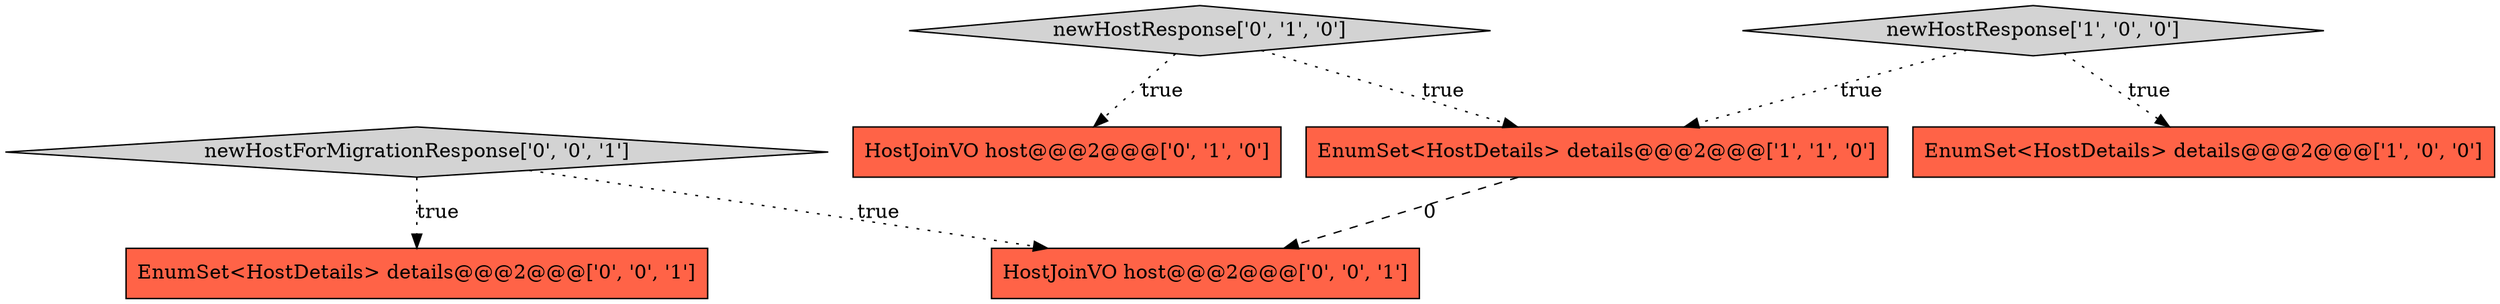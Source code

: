 digraph {
4 [style = filled, label = "newHostResponse['0', '1', '0']", fillcolor = lightgray, shape = diamond image = "AAA0AAABBB2BBB"];
7 [style = filled, label = "newHostForMigrationResponse['0', '0', '1']", fillcolor = lightgray, shape = diamond image = "AAA0AAABBB3BBB"];
2 [style = filled, label = "EnumSet<HostDetails> details@@@2@@@['1', '1', '0']", fillcolor = tomato, shape = box image = "AAA0AAABBB1BBB"];
3 [style = filled, label = "HostJoinVO host@@@2@@@['0', '1', '0']", fillcolor = tomato, shape = box image = "AAA0AAABBB2BBB"];
6 [style = filled, label = "HostJoinVO host@@@2@@@['0', '0', '1']", fillcolor = tomato, shape = box image = "AAA0AAABBB3BBB"];
5 [style = filled, label = "EnumSet<HostDetails> details@@@2@@@['0', '0', '1']", fillcolor = tomato, shape = box image = "AAA0AAABBB3BBB"];
0 [style = filled, label = "EnumSet<HostDetails> details@@@2@@@['1', '0', '0']", fillcolor = tomato, shape = box image = "AAA0AAABBB1BBB"];
1 [style = filled, label = "newHostResponse['1', '0', '0']", fillcolor = lightgray, shape = diamond image = "AAA0AAABBB1BBB"];
1->2 [style = dotted, label="true"];
2->6 [style = dashed, label="0"];
4->3 [style = dotted, label="true"];
1->0 [style = dotted, label="true"];
4->2 [style = dotted, label="true"];
7->5 [style = dotted, label="true"];
7->6 [style = dotted, label="true"];
}
